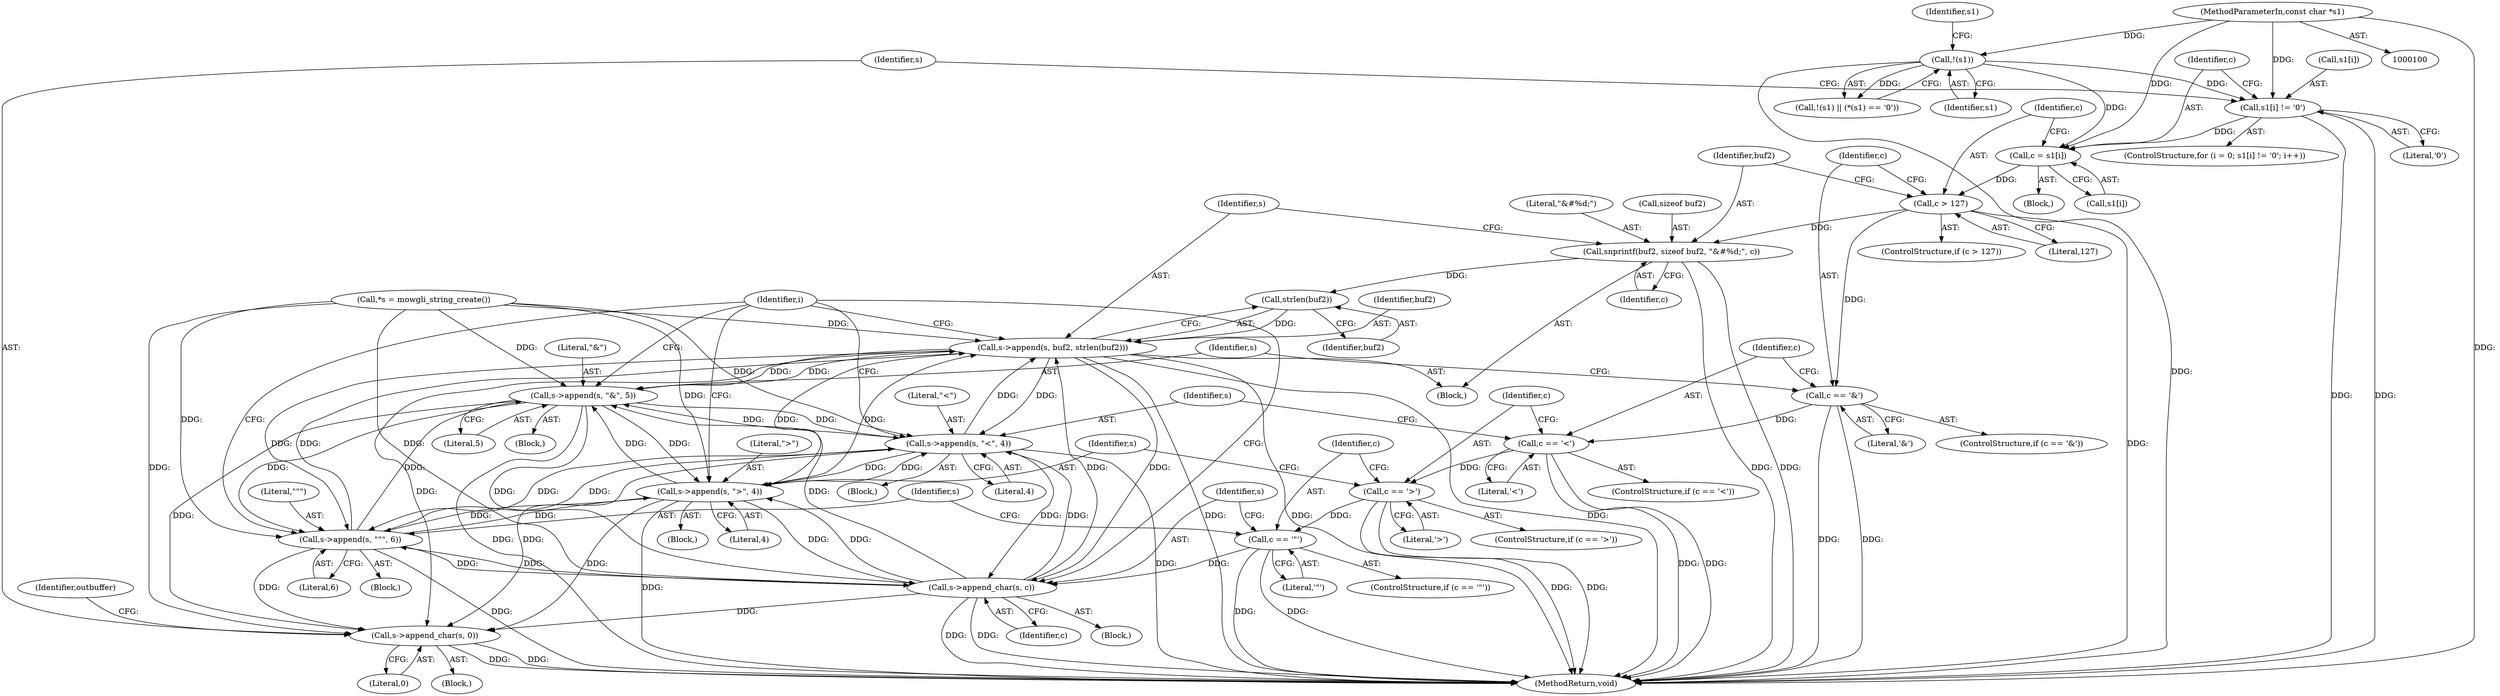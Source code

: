 digraph "0_atheme_87580d767868360d2fed503980129504da84b63e@array" {
"1000141" [label="(Call,c = s1[i])"];
"1000133" [label="(Call,s1[i] != '\0')"];
"1000121" [label="(Call,!(s1))"];
"1000102" [label="(MethodParameterIn,const char *s1)"];
"1000147" [label="(Call,c > 127)"];
"1000151" [label="(Call,snprintf(buf2, sizeof buf2, \"&#%d;\", c))"];
"1000160" [label="(Call,strlen(buf2))"];
"1000157" [label="(Call,s->append(s, buf2, strlen(buf2)))"];
"1000168" [label="(Call,s->append(s, \"&amp;\", 5))"];
"1000178" [label="(Call,s->append(s, \"&lt;\", 4))"];
"1000188" [label="(Call,s->append(s, \"&gt;\", 4))"];
"1000198" [label="(Call,s->append(s, \"&quot;\", 6))"];
"1000204" [label="(Call,s->append_char(s, c))"];
"1000207" [label="(Call,s->append_char(s, 0))"];
"1000164" [label="(Call,c == '&')"];
"1000174" [label="(Call,c == '<')"];
"1000184" [label="(Call,c == '>')"];
"1000194" [label="(Call,c == '\"')"];
"1000209" [label="(Literal,0)"];
"1000133" [label="(Call,s1[i] != '\0')"];
"1000143" [label="(Call,s1[i])"];
"1000204" [label="(Call,s->append_char(s, c))"];
"1000161" [label="(Identifier,buf2)"];
"1000190" [label="(Literal,\"&gt;\")"];
"1000177" [label="(Block,)"];
"1000194" [label="(Call,c == '\"')"];
"1000173" [label="(ControlStructure,if (c == '<'))"];
"1000156" [label="(Identifier,c)"];
"1000137" [label="(Literal,'\0')"];
"1000168" [label="(Call,s->append(s, \"&amp;\", 5))"];
"1000150" [label="(Block,)"];
"1000141" [label="(Call,c = s1[i])"];
"1000200" [label="(Literal,\"&quot;\")"];
"1000134" [label="(Call,s1[i])"];
"1000184" [label="(Call,c == '>')"];
"1000186" [label="(Literal,'>')"];
"1000203" [label="(Block,)"];
"1000195" [label="(Identifier,c)"];
"1000125" [label="(Identifier,s1)"];
"1000152" [label="(Identifier,buf2)"];
"1000155" [label="(Literal,\"&#%d;\")"];
"1000166" [label="(Literal,'&')"];
"1000164" [label="(Call,c == '&')"];
"1000174" [label="(Call,c == '<')"];
"1000159" [label="(Identifier,buf2)"];
"1000198" [label="(Call,s->append(s, \"&quot;\", 6))"];
"1000140" [label="(Block,)"];
"1000142" [label="(Identifier,c)"];
"1000120" [label="(Call,!(s1) || (*(s1) == '\0'))"];
"1000191" [label="(Literal,4)"];
"1000187" [label="(Block,)"];
"1000129" [label="(ControlStructure,for (i = 0; s1[i] != '\0'; i++))"];
"1000171" [label="(Literal,5)"];
"1000211" [label="(Identifier,outbuffer)"];
"1000157" [label="(Call,s->append(s, buf2, strlen(buf2)))"];
"1000108" [label="(Call,*s = mowgli_string_create())"];
"1000197" [label="(Block,)"];
"1000178" [label="(Call,s->append(s, \"&lt;\", 4))"];
"1000183" [label="(ControlStructure,if (c == '>'))"];
"1000205" [label="(Identifier,s)"];
"1000201" [label="(Literal,6)"];
"1000199" [label="(Identifier,s)"];
"1000189" [label="(Identifier,s)"];
"1000176" [label="(Literal,'<')"];
"1000170" [label="(Literal,\"&amp;\")"];
"1000103" [label="(Block,)"];
"1000146" [label="(ControlStructure,if (c > 127))"];
"1000121" [label="(Call,!(s1))"];
"1000139" [label="(Identifier,i)"];
"1000158" [label="(Identifier,s)"];
"1000206" [label="(Identifier,c)"];
"1000175" [label="(Identifier,c)"];
"1000148" [label="(Identifier,c)"];
"1000180" [label="(Literal,\"&lt;\")"];
"1000102" [label="(MethodParameterIn,const char *s1)"];
"1000149" [label="(Literal,127)"];
"1000153" [label="(Call,sizeof buf2)"];
"1000163" [label="(ControlStructure,if (c == '&'))"];
"1000196" [label="(Literal,'\"')"];
"1000122" [label="(Identifier,s1)"];
"1000208" [label="(Identifier,s)"];
"1000216" [label="(MethodReturn,void)"];
"1000188" [label="(Call,s->append(s, \"&gt;\", 4))"];
"1000147" [label="(Call,c > 127)"];
"1000160" [label="(Call,strlen(buf2))"];
"1000179" [label="(Identifier,s)"];
"1000181" [label="(Literal,4)"];
"1000193" [label="(ControlStructure,if (c == '\"'))"];
"1000167" [label="(Block,)"];
"1000185" [label="(Identifier,c)"];
"1000151" [label="(Call,snprintf(buf2, sizeof buf2, \"&#%d;\", c))"];
"1000207" [label="(Call,s->append_char(s, 0))"];
"1000165" [label="(Identifier,c)"];
"1000169" [label="(Identifier,s)"];
"1000141" -> "1000140"  [label="AST: "];
"1000141" -> "1000143"  [label="CFG: "];
"1000142" -> "1000141"  [label="AST: "];
"1000143" -> "1000141"  [label="AST: "];
"1000148" -> "1000141"  [label="CFG: "];
"1000133" -> "1000141"  [label="DDG: "];
"1000121" -> "1000141"  [label="DDG: "];
"1000102" -> "1000141"  [label="DDG: "];
"1000141" -> "1000147"  [label="DDG: "];
"1000133" -> "1000129"  [label="AST: "];
"1000133" -> "1000137"  [label="CFG: "];
"1000134" -> "1000133"  [label="AST: "];
"1000137" -> "1000133"  [label="AST: "];
"1000142" -> "1000133"  [label="CFG: "];
"1000208" -> "1000133"  [label="CFG: "];
"1000133" -> "1000216"  [label="DDG: "];
"1000133" -> "1000216"  [label="DDG: "];
"1000121" -> "1000133"  [label="DDG: "];
"1000102" -> "1000133"  [label="DDG: "];
"1000121" -> "1000120"  [label="AST: "];
"1000121" -> "1000122"  [label="CFG: "];
"1000122" -> "1000121"  [label="AST: "];
"1000125" -> "1000121"  [label="CFG: "];
"1000120" -> "1000121"  [label="CFG: "];
"1000121" -> "1000216"  [label="DDG: "];
"1000121" -> "1000120"  [label="DDG: "];
"1000102" -> "1000121"  [label="DDG: "];
"1000102" -> "1000100"  [label="AST: "];
"1000102" -> "1000216"  [label="DDG: "];
"1000147" -> "1000146"  [label="AST: "];
"1000147" -> "1000149"  [label="CFG: "];
"1000148" -> "1000147"  [label="AST: "];
"1000149" -> "1000147"  [label="AST: "];
"1000152" -> "1000147"  [label="CFG: "];
"1000165" -> "1000147"  [label="CFG: "];
"1000147" -> "1000216"  [label="DDG: "];
"1000147" -> "1000151"  [label="DDG: "];
"1000147" -> "1000164"  [label="DDG: "];
"1000151" -> "1000150"  [label="AST: "];
"1000151" -> "1000156"  [label="CFG: "];
"1000152" -> "1000151"  [label="AST: "];
"1000153" -> "1000151"  [label="AST: "];
"1000155" -> "1000151"  [label="AST: "];
"1000156" -> "1000151"  [label="AST: "];
"1000158" -> "1000151"  [label="CFG: "];
"1000151" -> "1000216"  [label="DDG: "];
"1000151" -> "1000216"  [label="DDG: "];
"1000151" -> "1000160"  [label="DDG: "];
"1000160" -> "1000157"  [label="AST: "];
"1000160" -> "1000161"  [label="CFG: "];
"1000161" -> "1000160"  [label="AST: "];
"1000157" -> "1000160"  [label="CFG: "];
"1000160" -> "1000157"  [label="DDG: "];
"1000157" -> "1000150"  [label="AST: "];
"1000158" -> "1000157"  [label="AST: "];
"1000159" -> "1000157"  [label="AST: "];
"1000139" -> "1000157"  [label="CFG: "];
"1000157" -> "1000216"  [label="DDG: "];
"1000157" -> "1000216"  [label="DDG: "];
"1000157" -> "1000216"  [label="DDG: "];
"1000168" -> "1000157"  [label="DDG: "];
"1000178" -> "1000157"  [label="DDG: "];
"1000188" -> "1000157"  [label="DDG: "];
"1000198" -> "1000157"  [label="DDG: "];
"1000204" -> "1000157"  [label="DDG: "];
"1000108" -> "1000157"  [label="DDG: "];
"1000157" -> "1000168"  [label="DDG: "];
"1000157" -> "1000178"  [label="DDG: "];
"1000157" -> "1000188"  [label="DDG: "];
"1000157" -> "1000198"  [label="DDG: "];
"1000157" -> "1000204"  [label="DDG: "];
"1000157" -> "1000207"  [label="DDG: "];
"1000168" -> "1000167"  [label="AST: "];
"1000168" -> "1000171"  [label="CFG: "];
"1000169" -> "1000168"  [label="AST: "];
"1000170" -> "1000168"  [label="AST: "];
"1000171" -> "1000168"  [label="AST: "];
"1000139" -> "1000168"  [label="CFG: "];
"1000168" -> "1000216"  [label="DDG: "];
"1000178" -> "1000168"  [label="DDG: "];
"1000188" -> "1000168"  [label="DDG: "];
"1000198" -> "1000168"  [label="DDG: "];
"1000204" -> "1000168"  [label="DDG: "];
"1000108" -> "1000168"  [label="DDG: "];
"1000168" -> "1000178"  [label="DDG: "];
"1000168" -> "1000188"  [label="DDG: "];
"1000168" -> "1000198"  [label="DDG: "];
"1000168" -> "1000204"  [label="DDG: "];
"1000168" -> "1000207"  [label="DDG: "];
"1000178" -> "1000177"  [label="AST: "];
"1000178" -> "1000181"  [label="CFG: "];
"1000179" -> "1000178"  [label="AST: "];
"1000180" -> "1000178"  [label="AST: "];
"1000181" -> "1000178"  [label="AST: "];
"1000139" -> "1000178"  [label="CFG: "];
"1000178" -> "1000216"  [label="DDG: "];
"1000188" -> "1000178"  [label="DDG: "];
"1000198" -> "1000178"  [label="DDG: "];
"1000204" -> "1000178"  [label="DDG: "];
"1000108" -> "1000178"  [label="DDG: "];
"1000178" -> "1000188"  [label="DDG: "];
"1000178" -> "1000198"  [label="DDG: "];
"1000178" -> "1000204"  [label="DDG: "];
"1000178" -> "1000207"  [label="DDG: "];
"1000188" -> "1000187"  [label="AST: "];
"1000188" -> "1000191"  [label="CFG: "];
"1000189" -> "1000188"  [label="AST: "];
"1000190" -> "1000188"  [label="AST: "];
"1000191" -> "1000188"  [label="AST: "];
"1000139" -> "1000188"  [label="CFG: "];
"1000188" -> "1000216"  [label="DDG: "];
"1000198" -> "1000188"  [label="DDG: "];
"1000204" -> "1000188"  [label="DDG: "];
"1000108" -> "1000188"  [label="DDG: "];
"1000188" -> "1000198"  [label="DDG: "];
"1000188" -> "1000204"  [label="DDG: "];
"1000188" -> "1000207"  [label="DDG: "];
"1000198" -> "1000197"  [label="AST: "];
"1000198" -> "1000201"  [label="CFG: "];
"1000199" -> "1000198"  [label="AST: "];
"1000200" -> "1000198"  [label="AST: "];
"1000201" -> "1000198"  [label="AST: "];
"1000139" -> "1000198"  [label="CFG: "];
"1000198" -> "1000216"  [label="DDG: "];
"1000204" -> "1000198"  [label="DDG: "];
"1000108" -> "1000198"  [label="DDG: "];
"1000198" -> "1000204"  [label="DDG: "];
"1000198" -> "1000207"  [label="DDG: "];
"1000204" -> "1000203"  [label="AST: "];
"1000204" -> "1000206"  [label="CFG: "];
"1000205" -> "1000204"  [label="AST: "];
"1000206" -> "1000204"  [label="AST: "];
"1000139" -> "1000204"  [label="CFG: "];
"1000204" -> "1000216"  [label="DDG: "];
"1000204" -> "1000216"  [label="DDG: "];
"1000108" -> "1000204"  [label="DDG: "];
"1000194" -> "1000204"  [label="DDG: "];
"1000204" -> "1000207"  [label="DDG: "];
"1000207" -> "1000103"  [label="AST: "];
"1000207" -> "1000209"  [label="CFG: "];
"1000208" -> "1000207"  [label="AST: "];
"1000209" -> "1000207"  [label="AST: "];
"1000211" -> "1000207"  [label="CFG: "];
"1000207" -> "1000216"  [label="DDG: "];
"1000207" -> "1000216"  [label="DDG: "];
"1000108" -> "1000207"  [label="DDG: "];
"1000164" -> "1000163"  [label="AST: "];
"1000164" -> "1000166"  [label="CFG: "];
"1000165" -> "1000164"  [label="AST: "];
"1000166" -> "1000164"  [label="AST: "];
"1000169" -> "1000164"  [label="CFG: "];
"1000175" -> "1000164"  [label="CFG: "];
"1000164" -> "1000216"  [label="DDG: "];
"1000164" -> "1000216"  [label="DDG: "];
"1000164" -> "1000174"  [label="DDG: "];
"1000174" -> "1000173"  [label="AST: "];
"1000174" -> "1000176"  [label="CFG: "];
"1000175" -> "1000174"  [label="AST: "];
"1000176" -> "1000174"  [label="AST: "];
"1000179" -> "1000174"  [label="CFG: "];
"1000185" -> "1000174"  [label="CFG: "];
"1000174" -> "1000216"  [label="DDG: "];
"1000174" -> "1000216"  [label="DDG: "];
"1000174" -> "1000184"  [label="DDG: "];
"1000184" -> "1000183"  [label="AST: "];
"1000184" -> "1000186"  [label="CFG: "];
"1000185" -> "1000184"  [label="AST: "];
"1000186" -> "1000184"  [label="AST: "];
"1000189" -> "1000184"  [label="CFG: "];
"1000195" -> "1000184"  [label="CFG: "];
"1000184" -> "1000216"  [label="DDG: "];
"1000184" -> "1000216"  [label="DDG: "];
"1000184" -> "1000194"  [label="DDG: "];
"1000194" -> "1000193"  [label="AST: "];
"1000194" -> "1000196"  [label="CFG: "];
"1000195" -> "1000194"  [label="AST: "];
"1000196" -> "1000194"  [label="AST: "];
"1000199" -> "1000194"  [label="CFG: "];
"1000205" -> "1000194"  [label="CFG: "];
"1000194" -> "1000216"  [label="DDG: "];
"1000194" -> "1000216"  [label="DDG: "];
}
